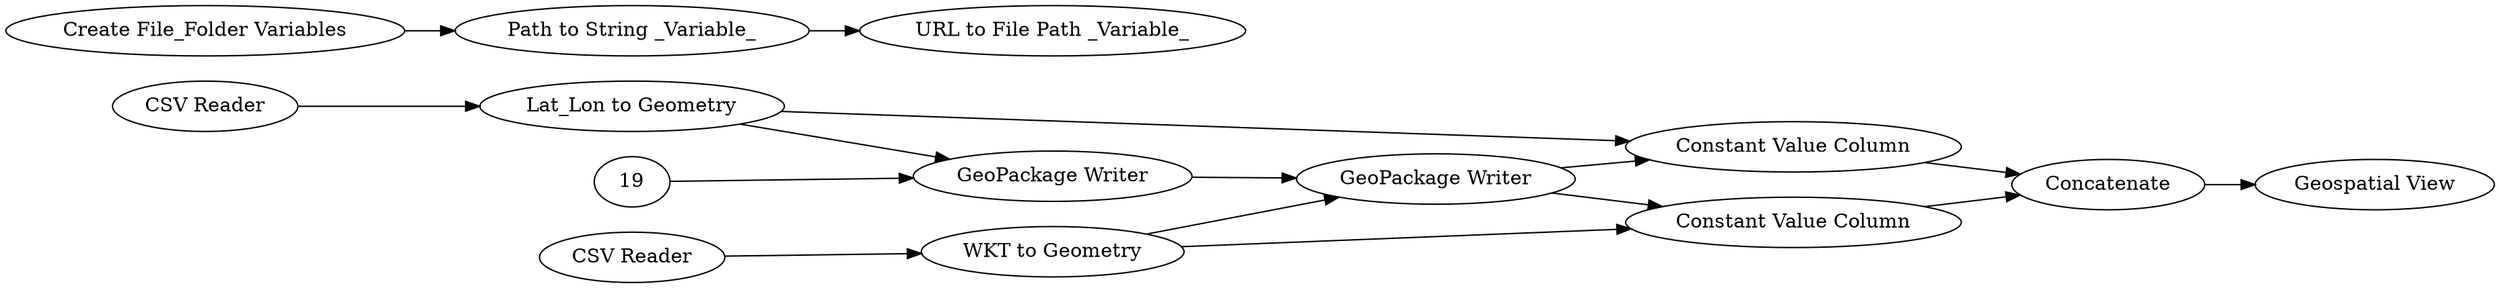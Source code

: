 digraph {
	3 [label=Concatenate]
	6 [label="Constant Value Column"]
	7 [label="Constant Value Column"]
	8 [label="GeoPackage Writer"]
	10 [label="GeoPackage Writer"]
	11 [label="CSV Reader"]
	12 [label="CSV Reader"]
	13 [label="Lat_Lon to Geometry"]
	14 [label="WKT to Geometry"]
	16 [label="Create File_Folder Variables"]
	17 [label="Path to String _Variable_"]
	18 [label="URL to File Path _Variable_"]
	20 [label="Geospatial View"]
	16 -> 17
	17 -> 18
	3 -> 20
	6 -> 3
	7 -> 3
	8 -> 10
	10 -> 6
	10 -> 7
	11 -> 13
	12 -> 14
	13 -> 8
	13 -> 7
	14 -> 10
	14 -> 6
	19 -> 8
	rankdir=LR
}

